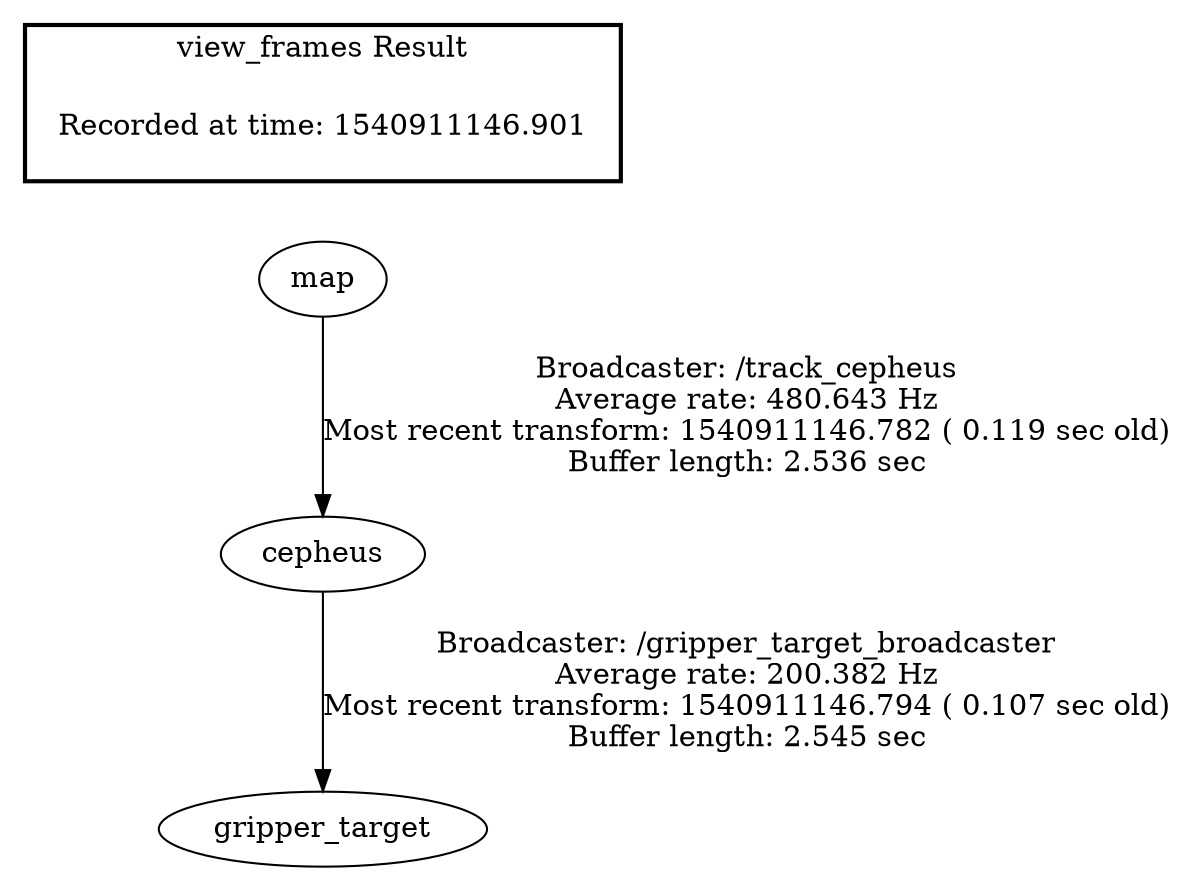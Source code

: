 digraph G {
"map" -> "cepheus"[label="Broadcaster: /track_cepheus\nAverage rate: 480.643 Hz\nMost recent transform: 1540911146.782 ( 0.119 sec old)\nBuffer length: 2.536 sec\n"];
"cepheus" -> "gripper_target"[label="Broadcaster: /gripper_target_broadcaster\nAverage rate: 200.382 Hz\nMost recent transform: 1540911146.794 ( 0.107 sec old)\nBuffer length: 2.545 sec\n"];
edge [style=invis];
 subgraph cluster_legend { style=bold; color=black; label ="view_frames Result";
"Recorded at time: 1540911146.901"[ shape=plaintext ] ;
 }->"map";
}